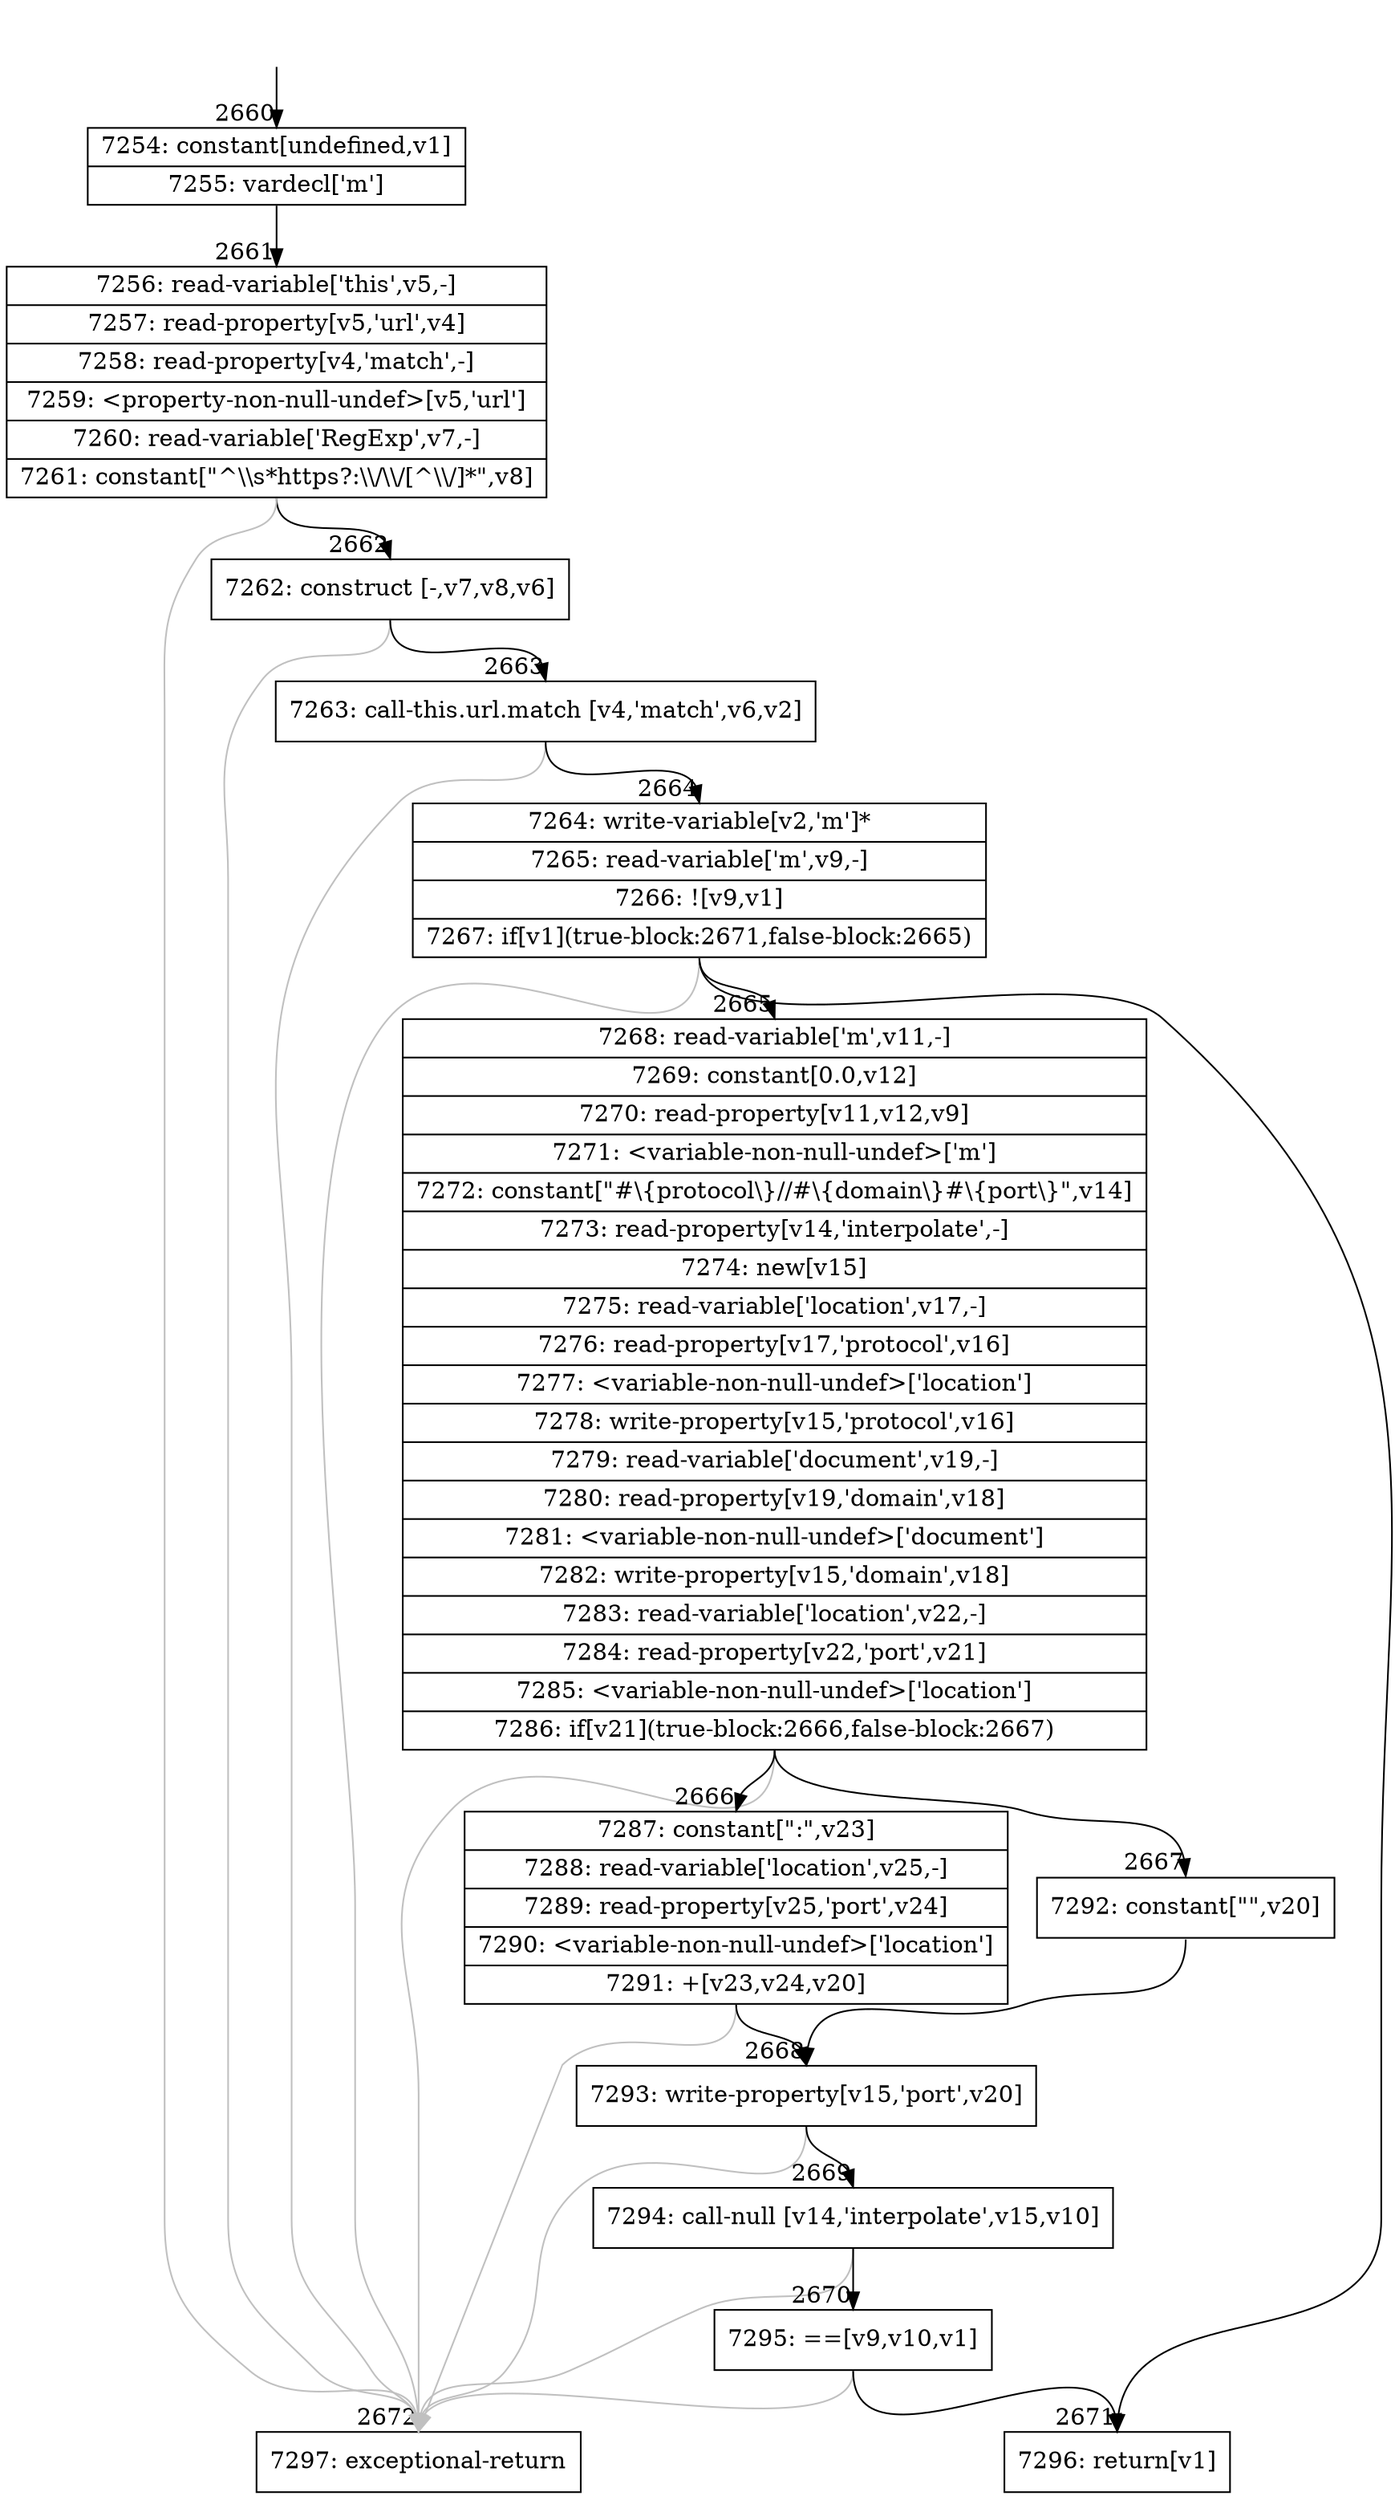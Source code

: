 digraph {
rankdir="TD"
BB_entry240[shape=none,label=""];
BB_entry240 -> BB2660 [tailport=s, headport=n, headlabel="    2660"]
BB2660 [shape=record label="{7254: constant[undefined,v1]|7255: vardecl['m']}" ] 
BB2660 -> BB2661 [tailport=s, headport=n, headlabel="      2661"]
BB2661 [shape=record label="{7256: read-variable['this',v5,-]|7257: read-property[v5,'url',v4]|7258: read-property[v4,'match',-]|7259: \<property-non-null-undef\>[v5,'url']|7260: read-variable['RegExp',v7,-]|7261: constant[\"^\\\\s*https?:\\\\/\\\\/[^\\\\/]*\",v8]}" ] 
BB2661 -> BB2662 [tailport=s, headport=n, headlabel="      2662"]
BB2661 -> BB2672 [tailport=s, headport=n, color=gray, headlabel="      2672"]
BB2662 [shape=record label="{7262: construct [-,v7,v8,v6]}" ] 
BB2662 -> BB2663 [tailport=s, headport=n, headlabel="      2663"]
BB2662 -> BB2672 [tailport=s, headport=n, color=gray]
BB2663 [shape=record label="{7263: call-this.url.match [v4,'match',v6,v2]}" ] 
BB2663 -> BB2664 [tailport=s, headport=n, headlabel="      2664"]
BB2663 -> BB2672 [tailport=s, headport=n, color=gray]
BB2664 [shape=record label="{7264: write-variable[v2,'m']*|7265: read-variable['m',v9,-]|7266: ![v9,v1]|7267: if[v1](true-block:2671,false-block:2665)}" ] 
BB2664 -> BB2671 [tailport=s, headport=n, headlabel="      2671"]
BB2664 -> BB2665 [tailport=s, headport=n, headlabel="      2665"]
BB2664 -> BB2672 [tailport=s, headport=n, color=gray]
BB2665 [shape=record label="{7268: read-variable['m',v11,-]|7269: constant[0.0,v12]|7270: read-property[v11,v12,v9]|7271: \<variable-non-null-undef\>['m']|7272: constant[\"#\\\{protocol\\\}//#\\\{domain\\\}#\\\{port\\\}\",v14]|7273: read-property[v14,'interpolate',-]|7274: new[v15]|7275: read-variable['location',v17,-]|7276: read-property[v17,'protocol',v16]|7277: \<variable-non-null-undef\>['location']|7278: write-property[v15,'protocol',v16]|7279: read-variable['document',v19,-]|7280: read-property[v19,'domain',v18]|7281: \<variable-non-null-undef\>['document']|7282: write-property[v15,'domain',v18]|7283: read-variable['location',v22,-]|7284: read-property[v22,'port',v21]|7285: \<variable-non-null-undef\>['location']|7286: if[v21](true-block:2666,false-block:2667)}" ] 
BB2665 -> BB2666 [tailport=s, headport=n, headlabel="      2666"]
BB2665 -> BB2667 [tailport=s, headport=n, headlabel="      2667"]
BB2665 -> BB2672 [tailport=s, headport=n, color=gray]
BB2666 [shape=record label="{7287: constant[\":\",v23]|7288: read-variable['location',v25,-]|7289: read-property[v25,'port',v24]|7290: \<variable-non-null-undef\>['location']|7291: +[v23,v24,v20]}" ] 
BB2666 -> BB2668 [tailport=s, headport=n, headlabel="      2668"]
BB2666 -> BB2672 [tailport=s, headport=n, color=gray]
BB2667 [shape=record label="{7292: constant[\"\",v20]}" ] 
BB2667 -> BB2668 [tailport=s, headport=n]
BB2668 [shape=record label="{7293: write-property[v15,'port',v20]}" ] 
BB2668 -> BB2669 [tailport=s, headport=n, headlabel="      2669"]
BB2668 -> BB2672 [tailport=s, headport=n, color=gray]
BB2669 [shape=record label="{7294: call-null [v14,'interpolate',v15,v10]}" ] 
BB2669 -> BB2670 [tailport=s, headport=n, headlabel="      2670"]
BB2669 -> BB2672 [tailport=s, headport=n, color=gray]
BB2670 [shape=record label="{7295: ==[v9,v10,v1]}" ] 
BB2670 -> BB2671 [tailport=s, headport=n]
BB2670 -> BB2672 [tailport=s, headport=n, color=gray]
BB2671 [shape=record label="{7296: return[v1]}" ] 
BB2672 [shape=record label="{7297: exceptional-return}" ] 
//#$~ 1849
}
